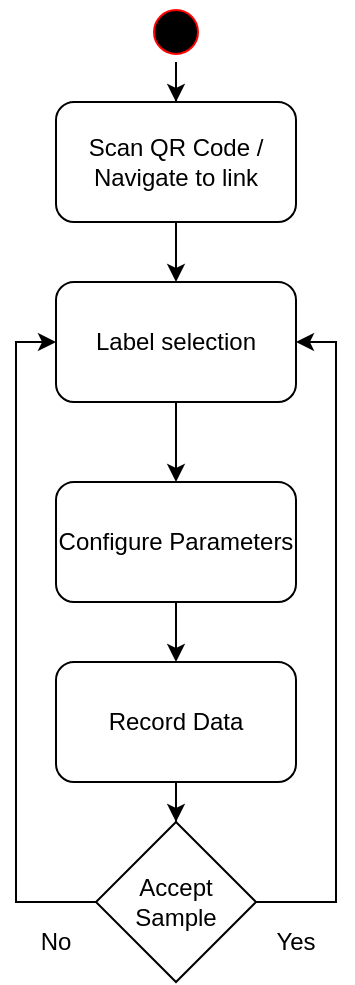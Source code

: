 <mxfile version="14.0.1" type="device"><diagram id="C5RBs43oDa-KdzZeNtuy" name="Page-1"><mxGraphModel dx="446" dy="1795" grid="1" gridSize="10" guides="1" tooltips="1" connect="1" arrows="1" fold="1" page="1" pageScale="1" pageWidth="827" pageHeight="1169" math="0" shadow="0"><root><mxCell id="WIyWlLk6GJQsqaUBKTNV-0"/><mxCell id="WIyWlLk6GJQsqaUBKTNV-1" parent="WIyWlLk6GJQsqaUBKTNV-0"/><mxCell id="cOAiAa5YPC_eixtAQ6Uo-3" style="edgeStyle=orthogonalEdgeStyle;rounded=0;orthogonalLoop=1;jettySize=auto;html=1;" parent="WIyWlLk6GJQsqaUBKTNV-1" source="cOAiAa5YPC_eixtAQ6Uo-0" target="cOAiAa5YPC_eixtAQ6Uo-2" edge="1"><mxGeometry relative="1" as="geometry"/></mxCell><mxCell id="cOAiAa5YPC_eixtAQ6Uo-0" value="" style="ellipse;html=1;shape=startState;fillColor=#000000;strokeColor=#ff0000;" parent="WIyWlLk6GJQsqaUBKTNV-1" vertex="1"><mxGeometry x="425" y="-20" width="30" height="30" as="geometry"/></mxCell><mxCell id="ck-_5eEWIKREg5uCjiYx-26" style="edgeStyle=orthogonalEdgeStyle;rounded=0;orthogonalLoop=1;jettySize=auto;html=1;" parent="WIyWlLk6GJQsqaUBKTNV-1" source="cOAiAa5YPC_eixtAQ6Uo-2" target="cOAiAa5YPC_eixtAQ6Uo-7" edge="1"><mxGeometry relative="1" as="geometry"/></mxCell><mxCell id="cOAiAa5YPC_eixtAQ6Uo-2" value="Scan QR Code /&lt;br&gt;Navigate to link" style="rounded=1;whiteSpace=wrap;html=1;" parent="WIyWlLk6GJQsqaUBKTNV-1" vertex="1"><mxGeometry x="380" y="30" width="120" height="60" as="geometry"/></mxCell><mxCell id="cOAiAa5YPC_eixtAQ6Uo-16" style="edgeStyle=orthogonalEdgeStyle;rounded=0;orthogonalLoop=1;jettySize=auto;html=1;" parent="WIyWlLk6GJQsqaUBKTNV-1" source="cOAiAa5YPC_eixtAQ6Uo-7" target="cOAiAa5YPC_eixtAQ6Uo-15" edge="1"><mxGeometry relative="1" as="geometry"/></mxCell><mxCell id="cOAiAa5YPC_eixtAQ6Uo-7" value="Label selection" style="rounded=1;whiteSpace=wrap;html=1;" parent="WIyWlLk6GJQsqaUBKTNV-1" vertex="1"><mxGeometry x="380" y="120" width="120" height="60" as="geometry"/></mxCell><mxCell id="cOAiAa5YPC_eixtAQ6Uo-18" style="edgeStyle=orthogonalEdgeStyle;rounded=0;orthogonalLoop=1;jettySize=auto;html=1;" parent="WIyWlLk6GJQsqaUBKTNV-1" source="cOAiAa5YPC_eixtAQ6Uo-15" target="cOAiAa5YPC_eixtAQ6Uo-17" edge="1"><mxGeometry relative="1" as="geometry"/></mxCell><mxCell id="cOAiAa5YPC_eixtAQ6Uo-15" value="Configure Parameters" style="rounded=1;whiteSpace=wrap;html=1;" parent="WIyWlLk6GJQsqaUBKTNV-1" vertex="1"><mxGeometry x="380" y="220" width="120" height="60" as="geometry"/></mxCell><mxCell id="ck-_5eEWIKREg5uCjiYx-35" style="edgeStyle=orthogonalEdgeStyle;rounded=0;orthogonalLoop=1;jettySize=auto;html=1;" parent="WIyWlLk6GJQsqaUBKTNV-1" source="cOAiAa5YPC_eixtAQ6Uo-17" target="ck-_5eEWIKREg5uCjiYx-34" edge="1"><mxGeometry relative="1" as="geometry"/></mxCell><mxCell id="cOAiAa5YPC_eixtAQ6Uo-17" value="Record Data" style="rounded=1;whiteSpace=wrap;html=1;" parent="WIyWlLk6GJQsqaUBKTNV-1" vertex="1"><mxGeometry x="380" y="310" width="120" height="60" as="geometry"/></mxCell><mxCell id="ck-_5eEWIKREg5uCjiYx-36" style="edgeStyle=orthogonalEdgeStyle;rounded=0;orthogonalLoop=1;jettySize=auto;html=1;" parent="WIyWlLk6GJQsqaUBKTNV-1" source="ck-_5eEWIKREg5uCjiYx-34" target="cOAiAa5YPC_eixtAQ6Uo-7" edge="1"><mxGeometry relative="1" as="geometry"><Array as="points"><mxPoint x="520" y="430"/><mxPoint x="520" y="150"/></Array></mxGeometry></mxCell><mxCell id="ck-_5eEWIKREg5uCjiYx-37" style="edgeStyle=orthogonalEdgeStyle;rounded=0;orthogonalLoop=1;jettySize=auto;html=1;" parent="WIyWlLk6GJQsqaUBKTNV-1" source="ck-_5eEWIKREg5uCjiYx-34" target="cOAiAa5YPC_eixtAQ6Uo-7" edge="1"><mxGeometry relative="1" as="geometry"><Array as="points"><mxPoint x="360" y="430"/><mxPoint x="360" y="150"/></Array></mxGeometry></mxCell><mxCell id="ck-_5eEWIKREg5uCjiYx-34" value="Accept Sample" style="rhombus;whiteSpace=wrap;html=1;" parent="WIyWlLk6GJQsqaUBKTNV-1" vertex="1"><mxGeometry x="400" y="390" width="80" height="80" as="geometry"/></mxCell><mxCell id="ck-_5eEWIKREg5uCjiYx-38" value="Yes" style="text;html=1;strokeColor=none;fillColor=none;align=center;verticalAlign=middle;whiteSpace=wrap;rounded=0;" parent="WIyWlLk6GJQsqaUBKTNV-1" vertex="1"><mxGeometry x="480" y="440" width="40" height="20" as="geometry"/></mxCell><mxCell id="ck-_5eEWIKREg5uCjiYx-39" value="No" style="text;html=1;strokeColor=none;fillColor=none;align=center;verticalAlign=middle;whiteSpace=wrap;rounded=0;" parent="WIyWlLk6GJQsqaUBKTNV-1" vertex="1"><mxGeometry x="360" y="440" width="40" height="20" as="geometry"/></mxCell></root></mxGraphModel></diagram></mxfile>